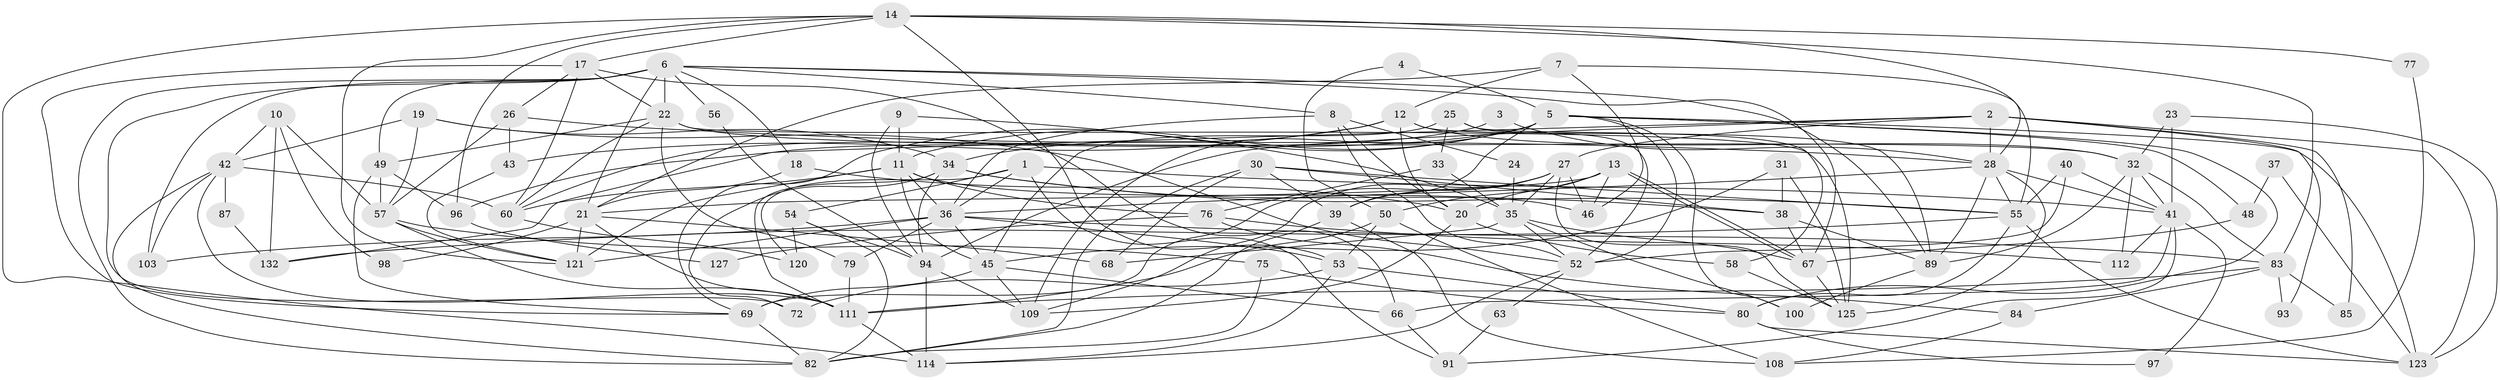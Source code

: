 // original degree distribution, {2: 0.1417910447761194, 4: 0.2462686567164179, 5: 0.1865671641791045, 6: 0.1044776119402985, 3: 0.27611940298507465, 7: 0.014925373134328358, 8: 0.029850746268656716}
// Generated by graph-tools (version 1.1) at 2025/11/02/27/25 16:11:17]
// undirected, 89 vertices, 220 edges
graph export_dot {
graph [start="1"]
  node [color=gray90,style=filled];
  1 [super="+128"];
  2 [super="+116"];
  3;
  4;
  5 [super="+134"];
  6 [super="+16"];
  7;
  8 [super="+47"];
  9;
  10 [super="+74"];
  11 [super="+15"];
  12 [super="+44"];
  13 [super="+122"];
  14 [super="+133"];
  17 [super="+78"];
  18;
  19;
  20 [super="+86"];
  21 [super="+117"];
  22 [super="+29"];
  23;
  24;
  25;
  26 [super="+71"];
  27 [super="+107"];
  28 [super="+102"];
  30 [super="+115"];
  31;
  32 [super="+110"];
  33;
  34 [super="+131"];
  35 [super="+51"];
  36 [super="+81"];
  37;
  38;
  39 [super="+64"];
  40 [super="+101"];
  41 [super="+90"];
  42 [super="+65"];
  43;
  45 [super="+61"];
  46;
  48;
  49 [super="+95"];
  50 [super="+88"];
  52 [super="+62"];
  53 [super="+70"];
  54;
  55 [super="+59"];
  56;
  57 [super="+99"];
  58;
  60 [super="+118"];
  63;
  66;
  67 [super="+73"];
  68;
  69 [super="+106"];
  72;
  75;
  76;
  77;
  79 [super="+104"];
  80 [super="+92"];
  82 [super="+113"];
  83 [super="+124"];
  84;
  85;
  87;
  89 [super="+105"];
  91;
  93;
  94 [super="+119"];
  96;
  97;
  98;
  100;
  103;
  108;
  109 [super="+130"];
  111 [super="+126"];
  112;
  114;
  120;
  121 [super="+129"];
  123;
  125;
  127;
  132;
  1 -- 54;
  1 -- 36;
  1 -- 120;
  1 -- 41;
  1 -- 91;
  2 -- 27;
  2 -- 93;
  2 -- 94;
  2 -- 96;
  2 -- 85;
  2 -- 123;
  2 -- 28;
  3 -- 28;
  3 -- 60;
  4 -- 50;
  4 -- 5;
  5 -- 123;
  5 -- 48;
  5 -- 100;
  5 -- 69;
  5 -- 132;
  5 -- 109;
  5 -- 11;
  5 -- 52;
  5 -- 80;
  5 -- 39;
  6 -- 21;
  6 -- 56;
  6 -- 72;
  6 -- 89;
  6 -- 22;
  6 -- 49;
  6 -- 18;
  6 -- 67;
  6 -- 82;
  6 -- 103;
  6 -- 8;
  7 -- 46;
  7 -- 55;
  7 -- 21;
  7 -- 12;
  8 -- 52;
  8 -- 24;
  8 -- 20;
  8 -- 36;
  9 -- 35;
  9 -- 11;
  9 -- 94;
  10 -- 132;
  10 -- 57;
  10 -- 42;
  10 -- 98;
  11 -- 36;
  11 -- 46;
  11 -- 45;
  11 -- 121;
  11 -- 76;
  11 -- 60;
  12 -- 32;
  12 -- 34;
  12 -- 89;
  12 -- 43;
  12 -- 20;
  13 -- 67;
  13 -- 67;
  13 -- 50;
  13 -- 20;
  13 -- 21;
  13 -- 46;
  14 -- 28;
  14 -- 96;
  14 -- 77;
  14 -- 83;
  14 -- 114;
  14 -- 17;
  14 -- 53;
  14 -- 121;
  17 -- 69;
  17 -- 66;
  17 -- 22;
  17 -- 60;
  17 -- 26;
  18 -- 21;
  18 -- 20;
  19 -- 34;
  19 -- 52;
  19 -- 42;
  19 -- 57;
  20 -- 58;
  20 -- 109;
  21 -- 68;
  21 -- 98;
  21 -- 121;
  21 -- 111;
  22 -- 60;
  22 -- 32;
  22 -- 125;
  22 -- 79;
  22 -- 49;
  23 -- 123;
  23 -- 41;
  23 -- 32;
  24 -- 35;
  25 -- 33;
  25 -- 58;
  25 -- 45;
  25 -- 52;
  26 -- 43;
  26 -- 28;
  26 -- 57;
  27 -- 69;
  27 -- 35;
  27 -- 125;
  27 -- 39;
  27 -- 109;
  27 -- 46;
  28 -- 36;
  28 -- 89;
  28 -- 55;
  28 -- 41;
  28 -- 125;
  30 -- 68;
  30 -- 38;
  30 -- 55;
  30 -- 39;
  30 -- 82;
  31 -- 38;
  31 -- 125;
  31 -- 45;
  32 -- 41;
  32 -- 112;
  32 -- 83;
  32 -- 89;
  33 -- 76;
  33 -- 35;
  34 -- 72;
  34 -- 38;
  34 -- 55;
  34 -- 111;
  34 -- 94;
  35 -- 68;
  35 -- 100;
  35 -- 52;
  35 -- 67;
  36 -- 53;
  36 -- 45;
  36 -- 103;
  36 -- 83;
  36 -- 121;
  36 -- 79;
  37 -- 123;
  37 -- 48;
  38 -- 67;
  38 -- 89;
  39 -- 82;
  39 -- 108;
  40 -- 55;
  40 -- 52;
  40 -- 41;
  41 -- 91;
  41 -- 66;
  41 -- 112;
  41 -- 97;
  42 -- 103;
  42 -- 87;
  42 -- 60;
  42 -- 111;
  42 -- 82;
  43 -- 121;
  45 -- 66;
  45 -- 69 [weight=2];
  45 -- 109;
  48 -- 67;
  49 -- 96;
  49 -- 69;
  49 -- 57;
  50 -- 53;
  50 -- 111;
  50 -- 108;
  52 -- 114;
  52 -- 63;
  53 -- 114;
  53 -- 72;
  53 -- 80;
  54 -- 82;
  54 -- 120;
  54 -- 94;
  55 -- 123;
  55 -- 80;
  55 -- 132;
  56 -- 94;
  57 -- 75;
  57 -- 121;
  57 -- 111;
  58 -- 125;
  60 -- 120;
  63 -- 91;
  66 -- 91;
  67 -- 125;
  69 -- 82 [weight=2];
  75 -- 80;
  75 -- 82;
  76 -- 112;
  76 -- 84;
  76 -- 127;
  77 -- 108;
  79 -- 111;
  80 -- 123;
  80 -- 97;
  83 -- 111;
  83 -- 85;
  83 -- 84;
  83 -- 93;
  84 -- 108;
  87 -- 132;
  89 -- 100;
  94 -- 109;
  94 -- 114;
  96 -- 127;
  111 -- 114;
}
